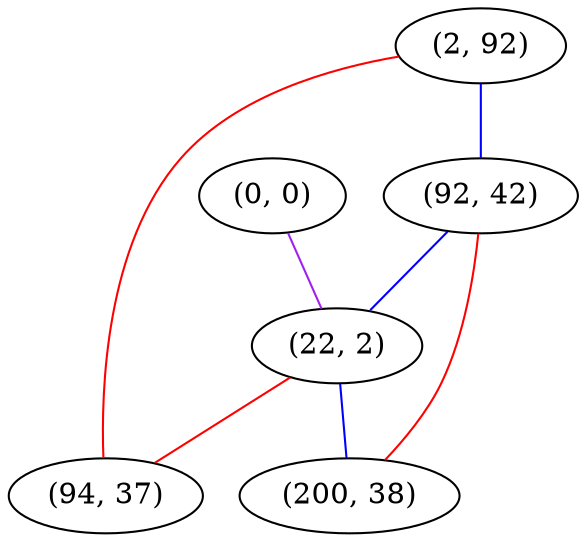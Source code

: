 graph "" {
"(0, 0)";
"(2, 92)";
"(92, 42)";
"(22, 2)";
"(94, 37)";
"(200, 38)";
"(0, 0)" -- "(22, 2)"  [color=purple, key=0, weight=4];
"(2, 92)" -- "(92, 42)"  [color=blue, key=0, weight=3];
"(2, 92)" -- "(94, 37)"  [color=red, key=0, weight=1];
"(92, 42)" -- "(200, 38)"  [color=red, key=0, weight=1];
"(92, 42)" -- "(22, 2)"  [color=blue, key=0, weight=3];
"(22, 2)" -- "(94, 37)"  [color=red, key=0, weight=1];
"(22, 2)" -- "(200, 38)"  [color=blue, key=0, weight=3];
}
